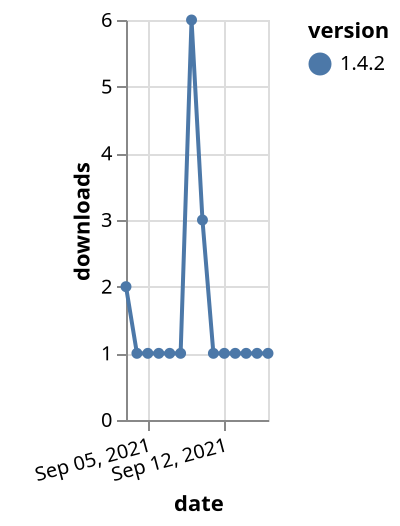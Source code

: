 {"$schema": "https://vega.github.io/schema/vega-lite/v5.json", "description": "A simple bar chart with embedded data.", "data": {"values": [{"date": "2021-09-03", "total": 358, "delta": 2, "version": "1.4.2"}, {"date": "2021-09-04", "total": 359, "delta": 1, "version": "1.4.2"}, {"date": "2021-09-05", "total": 360, "delta": 1, "version": "1.4.2"}, {"date": "2021-09-06", "total": 361, "delta": 1, "version": "1.4.2"}, {"date": "2021-09-07", "total": 362, "delta": 1, "version": "1.4.2"}, {"date": "2021-09-08", "total": 363, "delta": 1, "version": "1.4.2"}, {"date": "2021-09-09", "total": 369, "delta": 6, "version": "1.4.2"}, {"date": "2021-09-10", "total": 372, "delta": 3, "version": "1.4.2"}, {"date": "2021-09-11", "total": 373, "delta": 1, "version": "1.4.2"}, {"date": "2021-09-12", "total": 374, "delta": 1, "version": "1.4.2"}, {"date": "2021-09-13", "total": 375, "delta": 1, "version": "1.4.2"}, {"date": "2021-09-14", "total": 376, "delta": 1, "version": "1.4.2"}, {"date": "2021-09-15", "total": 377, "delta": 1, "version": "1.4.2"}, {"date": "2021-09-16", "total": 378, "delta": 1, "version": "1.4.2"}]}, "width": "container", "mark": {"type": "line", "point": {"filled": true}}, "encoding": {"x": {"field": "date", "type": "temporal", "timeUnit": "yearmonthdate", "title": "date", "axis": {"labelAngle": -15}}, "y": {"field": "delta", "type": "quantitative", "title": "downloads"}, "color": {"field": "version", "type": "nominal"}, "tooltip": {"field": "delta"}}}